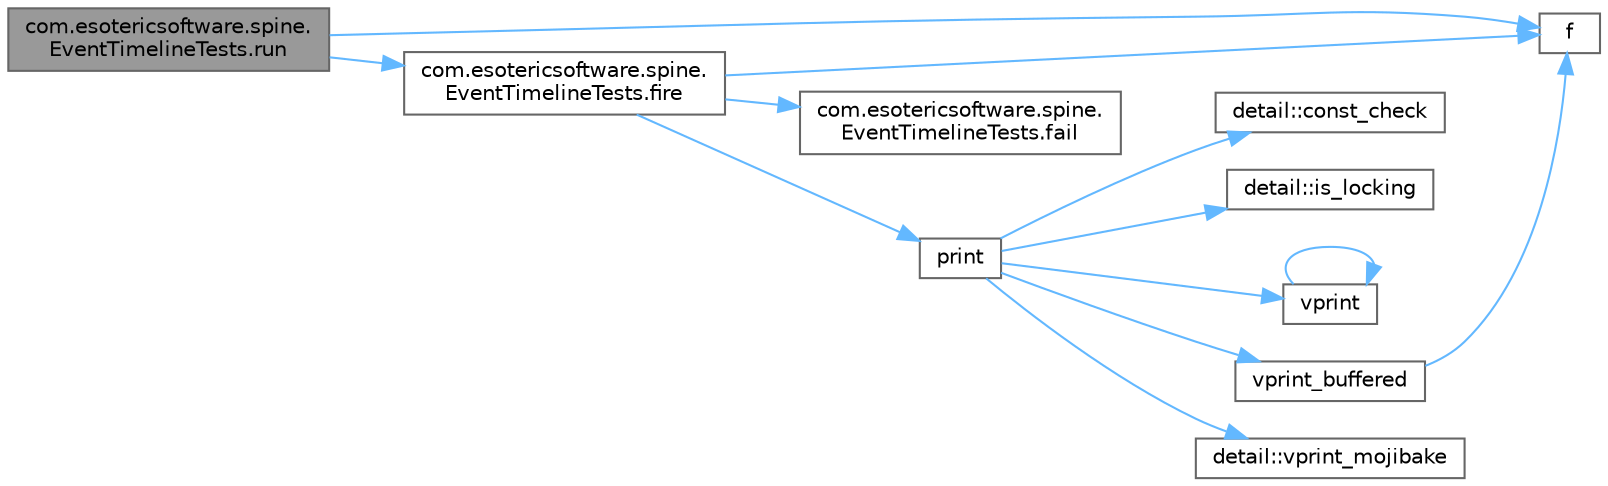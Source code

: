 digraph "com.esotericsoftware.spine.EventTimelineTests.run"
{
 // LATEX_PDF_SIZE
  bgcolor="transparent";
  edge [fontname=Helvetica,fontsize=10,labelfontname=Helvetica,labelfontsize=10];
  node [fontname=Helvetica,fontsize=10,shape=box,height=0.2,width=0.4];
  rankdir="LR";
  Node1 [id="Node000001",label="com.esotericsoftware.spine.\lEventTimelineTests.run",height=0.2,width=0.4,color="gray40", fillcolor="grey60", style="filled", fontcolor="black",tooltip=" "];
  Node1 -> Node2 [id="edge13_Node000001_Node000002",color="steelblue1",style="solid",tooltip=" "];
  Node2 [id="Node000002",label="f",height=0.2,width=0.4,color="grey40", fillcolor="white", style="filled",URL="$cxx11__tensor__map_8cpp.html#a7f507fea02198f6cb81c86640c7b1a4e",tooltip=" "];
  Node1 -> Node3 [id="edge14_Node000001_Node000003",color="steelblue1",style="solid",tooltip=" "];
  Node3 [id="Node000003",label="com.esotericsoftware.spine.\lEventTimelineTests.fire",height=0.2,width=0.4,color="grey40", fillcolor="white", style="filled",URL="$classcom_1_1esotericsoftware_1_1spine_1_1_event_timeline_tests.html#af6aec419d839b389502ccd4927d96e16",tooltip=" "];
  Node3 -> Node2 [id="edge15_Node000003_Node000002",color="steelblue1",style="solid",tooltip=" "];
  Node3 -> Node4 [id="edge16_Node000003_Node000004",color="steelblue1",style="solid",tooltip=" "];
  Node4 [id="Node000004",label="com.esotericsoftware.spine.\lEventTimelineTests.fail",height=0.2,width=0.4,color="grey40", fillcolor="white", style="filled",URL="$classcom_1_1esotericsoftware_1_1spine_1_1_event_timeline_tests.html#a4a27913575b9287b17d91671942caf1c",tooltip=" "];
  Node3 -> Node5 [id="edge17_Node000003_Node000005",color="steelblue1",style="solid",tooltip=" "];
  Node5 [id="Node000005",label="print",height=0.2,width=0.4,color="grey40", fillcolor="white", style="filled",URL="$runtime_2spdlog_2include_2spdlog_2fmt_2bundled_2base_8h.html#a59025bfaf390e425b4e274c966a77557",tooltip=" "];
  Node5 -> Node6 [id="edge18_Node000005_Node000006",color="steelblue1",style="solid",tooltip=" "];
  Node6 [id="Node000006",label="detail::const_check",height=0.2,width=0.4,color="grey40", fillcolor="white", style="filled",URL="$namespacedetail.html#a8a0f6a5093c0390e04f2d2091e0a42e0",tooltip=" "];
  Node5 -> Node7 [id="edge19_Node000005_Node000007",color="steelblue1",style="solid",tooltip=" "];
  Node7 [id="Node000007",label="detail::is_locking",height=0.2,width=0.4,color="grey40", fillcolor="white", style="filled",URL="$namespacedetail.html#a0dc7ed966c3ead3db768720aa1491ed3",tooltip=" "];
  Node5 -> Node8 [id="edge20_Node000005_Node000008",color="steelblue1",style="solid",tooltip=" "];
  Node8 [id="Node000008",label="vprint",height=0.2,width=0.4,color="grey40", fillcolor="white", style="filled",URL="$format-inl_8h.html#a29a58b2977415d9cff8394b7a3a873e8",tooltip=" "];
  Node8 -> Node8 [id="edge21_Node000008_Node000008",color="steelblue1",style="solid",tooltip=" "];
  Node5 -> Node9 [id="edge22_Node000005_Node000009",color="steelblue1",style="solid",tooltip=" "];
  Node9 [id="Node000009",label="vprint_buffered",height=0.2,width=0.4,color="grey40", fillcolor="white", style="filled",URL="$runtime_2spdlog_2include_2spdlog_2fmt_2bundled_2base_8h.html#ae0f9ca78d021b5a5c5b0d29d84ba03be",tooltip=" "];
  Node9 -> Node2 [id="edge23_Node000009_Node000002",color="steelblue1",style="solid",tooltip=" "];
  Node5 -> Node10 [id="edge24_Node000005_Node000010",color="steelblue1",style="solid",tooltip=" "];
  Node10 [id="Node000010",label="detail::vprint_mojibake",height=0.2,width=0.4,color="grey40", fillcolor="white", style="filled",URL="$namespacedetail.html#a221a2d9f305ca94bbb0e1d5e6a5a1c76",tooltip=" "];
}
